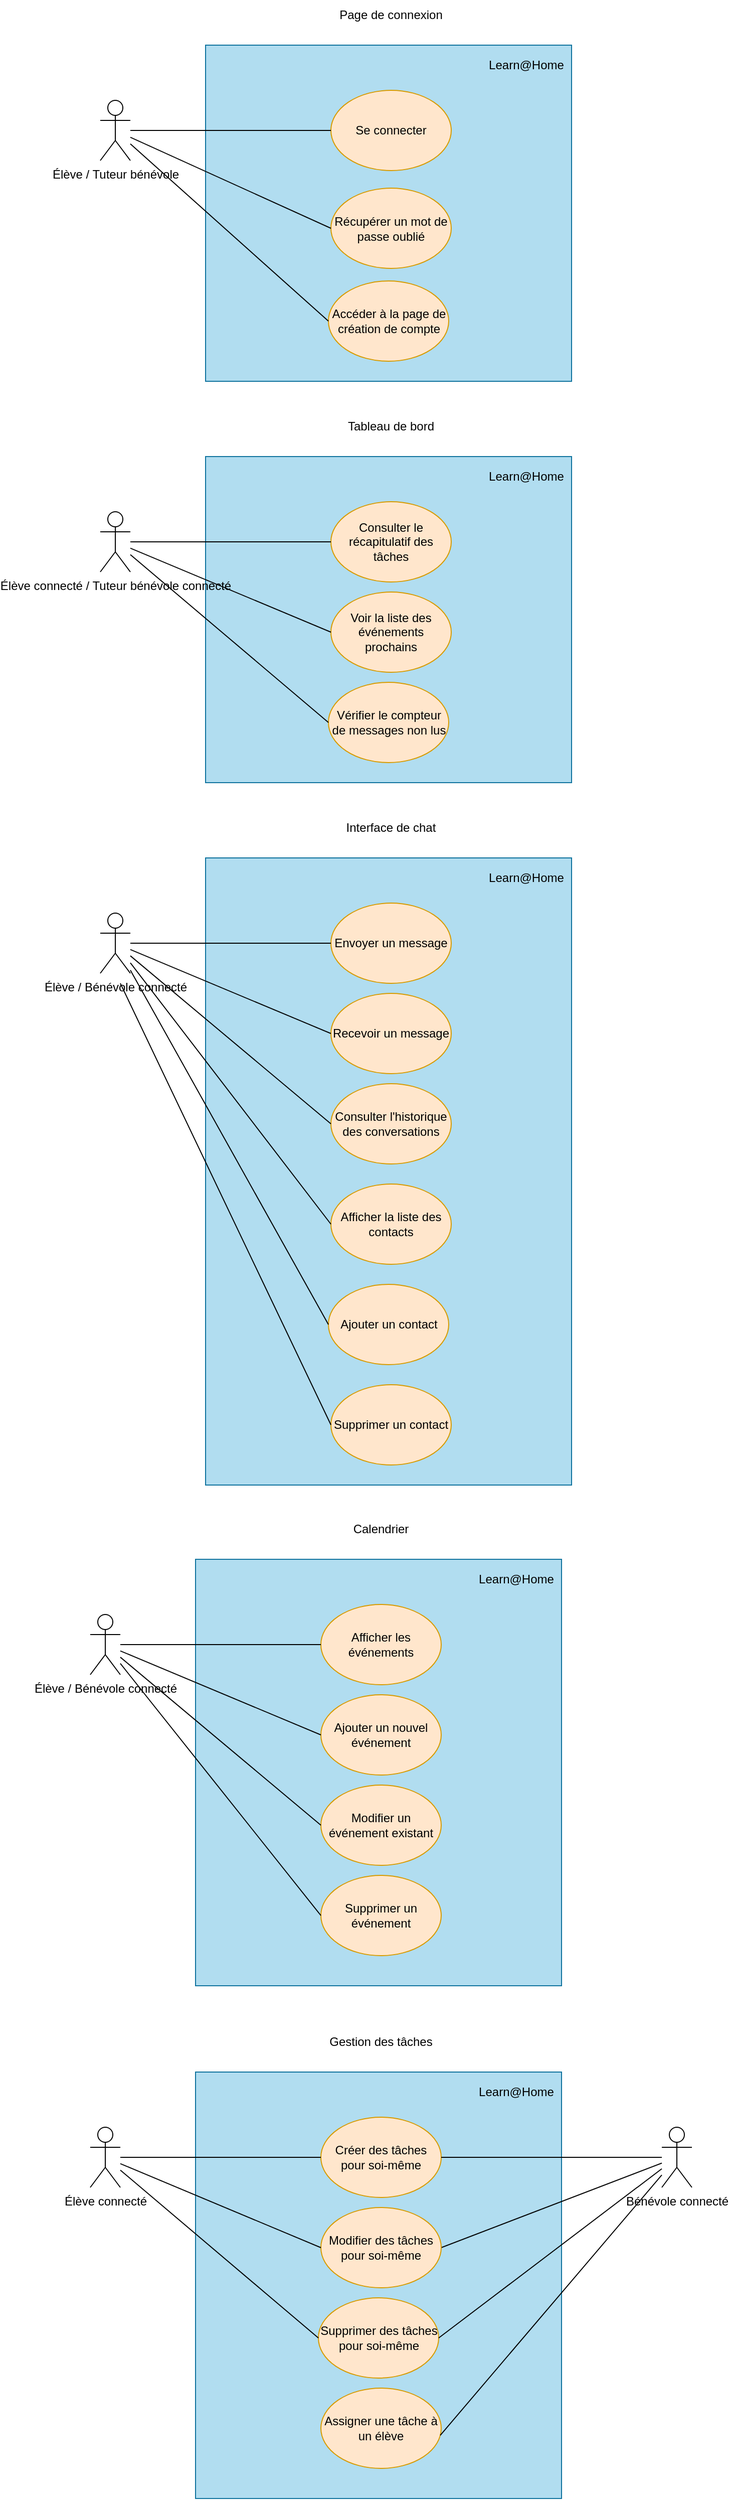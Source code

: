 <mxfile version="22.1.5" type="device">
  <diagram name="Page-1" id="TCXG8kt9jO7nPh4IIfs6">
    <mxGraphModel dx="1434" dy="754" grid="1" gridSize="10" guides="1" tooltips="1" connect="1" arrows="1" fold="1" page="1" pageScale="1" pageWidth="827" pageHeight="1169" math="0" shadow="0">
      <root>
        <mxCell id="0" />
        <mxCell id="1" parent="0" />
        <mxCell id="gbUrjbz1jKn42aa5ll3R-9" value="" style="rounded=0;whiteSpace=wrap;html=1;fillColor=#b1ddf0;strokeColor=#10739e;fillOpacity=100;noLabel=0;" parent="1" vertex="1">
          <mxGeometry x="215" y="55" width="365" height="335" as="geometry" />
        </mxCell>
        <mxCell id="gbUrjbz1jKn42aa5ll3R-1" value="Élève / Tuteur bénévole" style="shape=umlActor;verticalLabelPosition=bottom;verticalAlign=top;html=1;outlineConnect=0;" parent="1" vertex="1">
          <mxGeometry x="110" y="110" width="30" height="60" as="geometry" />
        </mxCell>
        <mxCell id="gbUrjbz1jKn42aa5ll3R-5" value="Page de connexion" style="text;html=1;strokeColor=none;fillColor=none;align=center;verticalAlign=middle;whiteSpace=wrap;rounded=0;" parent="1" vertex="1">
          <mxGeometry x="325" y="10" width="150" height="30" as="geometry" />
        </mxCell>
        <mxCell id="gbUrjbz1jKn42aa5ll3R-6" value="Se connecter" style="ellipse;whiteSpace=wrap;html=1;fillColor=#ffe6cc;strokeColor=#d79b00;" parent="1" vertex="1">
          <mxGeometry x="340" y="100" width="120" height="80" as="geometry" />
        </mxCell>
        <mxCell id="gbUrjbz1jKn42aa5ll3R-7" value="Récupérer un mot de passe oublié" style="ellipse;whiteSpace=wrap;html=1;fillColor=#ffe6cc;strokeColor=#d79b00;" parent="1" vertex="1">
          <mxGeometry x="340" y="197.5" width="120" height="80" as="geometry" />
        </mxCell>
        <mxCell id="gbUrjbz1jKn42aa5ll3R-8" value="Accéder à la page de création de compte" style="ellipse;whiteSpace=wrap;html=1;fillColor=#ffe6cc;strokeColor=#d79b00;" parent="1" vertex="1">
          <mxGeometry x="337.5" y="290" width="120" height="80" as="geometry" />
        </mxCell>
        <mxCell id="gbUrjbz1jKn42aa5ll3R-10" value="Learn@Home" style="text;html=1;strokeColor=none;fillColor=none;align=center;verticalAlign=middle;whiteSpace=wrap;rounded=0;" parent="1" vertex="1">
          <mxGeometry x="490" y="60" width="90" height="30" as="geometry" />
        </mxCell>
        <mxCell id="gbUrjbz1jKn42aa5ll3R-12" value="" style="endArrow=none;html=1;rounded=0;exitX=0;exitY=0.5;exitDx=0;exitDy=0;" parent="1" source="gbUrjbz1jKn42aa5ll3R-6" target="gbUrjbz1jKn42aa5ll3R-1" edge="1">
          <mxGeometry width="50" height="50" relative="1" as="geometry">
            <mxPoint x="390" y="290" as="sourcePoint" />
            <mxPoint x="180" y="140" as="targetPoint" />
          </mxGeometry>
        </mxCell>
        <mxCell id="gbUrjbz1jKn42aa5ll3R-14" value="" style="endArrow=none;html=1;rounded=0;entryX=0;entryY=0.5;entryDx=0;entryDy=0;" parent="1" source="gbUrjbz1jKn42aa5ll3R-1" target="gbUrjbz1jKn42aa5ll3R-7" edge="1">
          <mxGeometry width="50" height="50" relative="1" as="geometry">
            <mxPoint x="390" y="290" as="sourcePoint" />
            <mxPoint x="440" y="240" as="targetPoint" />
          </mxGeometry>
        </mxCell>
        <mxCell id="gbUrjbz1jKn42aa5ll3R-15" value="" style="endArrow=none;html=1;rounded=0;exitX=0;exitY=0.5;exitDx=0;exitDy=0;" parent="1" source="gbUrjbz1jKn42aa5ll3R-8" target="gbUrjbz1jKn42aa5ll3R-1" edge="1">
          <mxGeometry width="50" height="50" relative="1" as="geometry">
            <mxPoint x="390" y="290" as="sourcePoint" />
            <mxPoint x="440" y="240" as="targetPoint" />
          </mxGeometry>
        </mxCell>
        <mxCell id="gbUrjbz1jKn42aa5ll3R-19" value="" style="rounded=0;whiteSpace=wrap;html=1;fillColor=#b1ddf0;strokeColor=#10739e;fillOpacity=100;noLabel=0;" parent="1" vertex="1">
          <mxGeometry x="215" y="465" width="365" height="325" as="geometry" />
        </mxCell>
        <mxCell id="gbUrjbz1jKn42aa5ll3R-22" value="Tableau de bord" style="text;html=1;strokeColor=none;fillColor=none;align=center;verticalAlign=middle;whiteSpace=wrap;rounded=0;" parent="1" vertex="1">
          <mxGeometry x="325" y="420" width="150" height="30" as="geometry" />
        </mxCell>
        <mxCell id="gbUrjbz1jKn42aa5ll3R-23" value="Consulter le récapitulatif des tâches" style="ellipse;whiteSpace=wrap;html=1;fillColor=#ffe6cc;strokeColor=#d79b00;" parent="1" vertex="1">
          <mxGeometry x="340" y="510" width="120" height="80" as="geometry" />
        </mxCell>
        <mxCell id="gbUrjbz1jKn42aa5ll3R-24" value="Voir la liste des événements prochains" style="ellipse;whiteSpace=wrap;html=1;fillColor=#ffe6cc;strokeColor=#d79b00;" parent="1" vertex="1">
          <mxGeometry x="340" y="600" width="120" height="80" as="geometry" />
        </mxCell>
        <mxCell id="gbUrjbz1jKn42aa5ll3R-25" value="Vérifier le compteur de messages non lus" style="ellipse;whiteSpace=wrap;html=1;fillColor=#ffe6cc;strokeColor=#d79b00;" parent="1" vertex="1">
          <mxGeometry x="337.5" y="690" width="120" height="80" as="geometry" />
        </mxCell>
        <mxCell id="gbUrjbz1jKn42aa5ll3R-26" value="Learn@Home" style="text;html=1;strokeColor=none;fillColor=none;align=center;verticalAlign=middle;whiteSpace=wrap;rounded=0;" parent="1" vertex="1">
          <mxGeometry x="490" y="470" width="90" height="30" as="geometry" />
        </mxCell>
        <mxCell id="gbUrjbz1jKn42aa5ll3R-27" value="" style="endArrow=none;html=1;rounded=0;exitX=0;exitY=0.5;exitDx=0;exitDy=0;" parent="1" source="gbUrjbz1jKn42aa5ll3R-23" target="gbUrjbz1jKn42aa5ll3R-20" edge="1">
          <mxGeometry width="50" height="50" relative="1" as="geometry">
            <mxPoint x="390" y="700" as="sourcePoint" />
            <mxPoint x="180" y="550" as="targetPoint" />
          </mxGeometry>
        </mxCell>
        <mxCell id="gbUrjbz1jKn42aa5ll3R-28" value="" style="endArrow=none;html=1;rounded=0;entryX=0;entryY=0.5;entryDx=0;entryDy=0;" parent="1" source="gbUrjbz1jKn42aa5ll3R-20" target="gbUrjbz1jKn42aa5ll3R-24" edge="1">
          <mxGeometry width="50" height="50" relative="1" as="geometry">
            <mxPoint x="390" y="700" as="sourcePoint" />
            <mxPoint x="440" y="650" as="targetPoint" />
          </mxGeometry>
        </mxCell>
        <mxCell id="gbUrjbz1jKn42aa5ll3R-29" value="" style="endArrow=none;html=1;rounded=0;exitX=0;exitY=0.5;exitDx=0;exitDy=0;" parent="1" source="gbUrjbz1jKn42aa5ll3R-25" target="gbUrjbz1jKn42aa5ll3R-20" edge="1">
          <mxGeometry width="50" height="50" relative="1" as="geometry">
            <mxPoint x="390" y="700" as="sourcePoint" />
            <mxPoint x="440" y="650" as="targetPoint" />
          </mxGeometry>
        </mxCell>
        <mxCell id="gbUrjbz1jKn42aa5ll3R-20" value="&lt;div&gt;Élève connecté / Tuteur bénévole connecté&lt;br&gt;&lt;/div&gt;" style="shape=umlActor;verticalLabelPosition=bottom;verticalAlign=top;html=1;outlineConnect=0;" parent="1" vertex="1">
          <mxGeometry x="110" y="520" width="30" height="60" as="geometry" />
        </mxCell>
        <mxCell id="gbUrjbz1jKn42aa5ll3R-33" value="" style="rounded=0;whiteSpace=wrap;html=1;fillColor=#b1ddf0;strokeColor=#10739e;fillOpacity=100;noLabel=0;" parent="1" vertex="1">
          <mxGeometry x="215" y="865" width="365" height="625" as="geometry" />
        </mxCell>
        <mxCell id="gbUrjbz1jKn42aa5ll3R-34" value="Interface de chat" style="text;html=1;strokeColor=none;fillColor=none;align=center;verticalAlign=middle;whiteSpace=wrap;rounded=0;" parent="1" vertex="1">
          <mxGeometry x="325" y="820" width="150" height="30" as="geometry" />
        </mxCell>
        <mxCell id="gbUrjbz1jKn42aa5ll3R-35" value="Envoyer un message" style="ellipse;whiteSpace=wrap;html=1;fillColor=#ffe6cc;strokeColor=#d79b00;" parent="1" vertex="1">
          <mxGeometry x="340" y="910" width="120" height="80" as="geometry" />
        </mxCell>
        <mxCell id="gbUrjbz1jKn42aa5ll3R-36" value="Recevoir un message" style="ellipse;whiteSpace=wrap;html=1;fillColor=#ffe6cc;strokeColor=#d79b00;" parent="1" vertex="1">
          <mxGeometry x="340" y="1000" width="120" height="80" as="geometry" />
        </mxCell>
        <mxCell id="gbUrjbz1jKn42aa5ll3R-37" value="Consulter l&#39;historique des conversations" style="ellipse;whiteSpace=wrap;html=1;fillColor=#ffe6cc;strokeColor=#d79b00;" parent="1" vertex="1">
          <mxGeometry x="340" y="1090" width="120" height="80" as="geometry" />
        </mxCell>
        <mxCell id="gbUrjbz1jKn42aa5ll3R-38" value="Learn@Home" style="text;html=1;strokeColor=none;fillColor=none;align=center;verticalAlign=middle;whiteSpace=wrap;rounded=0;" parent="1" vertex="1">
          <mxGeometry x="490" y="870" width="90" height="30" as="geometry" />
        </mxCell>
        <mxCell id="gbUrjbz1jKn42aa5ll3R-39" value="" style="endArrow=none;html=1;rounded=0;exitX=0;exitY=0.5;exitDx=0;exitDy=0;" parent="1" source="gbUrjbz1jKn42aa5ll3R-35" target="gbUrjbz1jKn42aa5ll3R-42" edge="1">
          <mxGeometry width="50" height="50" relative="1" as="geometry">
            <mxPoint x="390" y="1100" as="sourcePoint" />
            <mxPoint x="180" y="950" as="targetPoint" />
          </mxGeometry>
        </mxCell>
        <mxCell id="gbUrjbz1jKn42aa5ll3R-40" value="" style="endArrow=none;html=1;rounded=0;entryX=0;entryY=0.5;entryDx=0;entryDy=0;" parent="1" source="gbUrjbz1jKn42aa5ll3R-42" target="gbUrjbz1jKn42aa5ll3R-36" edge="1">
          <mxGeometry width="50" height="50" relative="1" as="geometry">
            <mxPoint x="390" y="1100" as="sourcePoint" />
            <mxPoint x="440" y="1050" as="targetPoint" />
          </mxGeometry>
        </mxCell>
        <mxCell id="gbUrjbz1jKn42aa5ll3R-41" value="" style="endArrow=none;html=1;rounded=0;exitX=0;exitY=0.5;exitDx=0;exitDy=0;" parent="1" source="gbUrjbz1jKn42aa5ll3R-37" target="gbUrjbz1jKn42aa5ll3R-42" edge="1">
          <mxGeometry width="50" height="50" relative="1" as="geometry">
            <mxPoint x="390" y="1100" as="sourcePoint" />
            <mxPoint x="440" y="1050" as="targetPoint" />
          </mxGeometry>
        </mxCell>
        <mxCell id="gbUrjbz1jKn42aa5ll3R-42" value="&lt;div&gt;Élève / Bénévole connecté&lt;br&gt;&lt;/div&gt;" style="shape=umlActor;verticalLabelPosition=bottom;verticalAlign=top;html=1;outlineConnect=0;" parent="1" vertex="1">
          <mxGeometry x="110" y="920" width="30" height="60" as="geometry" />
        </mxCell>
        <mxCell id="gbUrjbz1jKn42aa5ll3R-43" value="Ajouter un contact" style="ellipse;whiteSpace=wrap;html=1;fillColor=#ffe6cc;strokeColor=#d79b00;" parent="1" vertex="1">
          <mxGeometry x="337.5" y="1290" width="120" height="80" as="geometry" />
        </mxCell>
        <mxCell id="gbUrjbz1jKn42aa5ll3R-45" value="" style="endArrow=none;html=1;rounded=0;exitX=0;exitY=0.5;exitDx=0;exitDy=0;" parent="1" source="gbUrjbz1jKn42aa5ll3R-43" target="gbUrjbz1jKn42aa5ll3R-42" edge="1">
          <mxGeometry width="50" height="50" relative="1" as="geometry">
            <mxPoint x="325" y="1304" as="sourcePoint" />
            <mxPoint x="125" y="1090" as="targetPoint" />
          </mxGeometry>
        </mxCell>
        <mxCell id="gbUrjbz1jKn42aa5ll3R-46" value="Supprimer un contact" style="ellipse;whiteSpace=wrap;html=1;fillColor=#ffe6cc;strokeColor=#d79b00;" parent="1" vertex="1">
          <mxGeometry x="340" y="1390" width="120" height="80" as="geometry" />
        </mxCell>
        <mxCell id="gbUrjbz1jKn42aa5ll3R-47" value="" style="endArrow=none;html=1;rounded=0;exitX=0;exitY=0.5;exitDx=0;exitDy=0;" parent="1" source="gbUrjbz1jKn42aa5ll3R-46" edge="1">
          <mxGeometry width="50" height="50" relative="1" as="geometry">
            <mxPoint x="320" y="1310" as="sourcePoint" />
            <mxPoint x="130" y="990" as="targetPoint" />
          </mxGeometry>
        </mxCell>
        <mxCell id="gbUrjbz1jKn42aa5ll3R-48" value="" style="rounded=0;whiteSpace=wrap;html=1;fillColor=#b1ddf0;strokeColor=#10739e;fillOpacity=100;noLabel=0;" parent="1" vertex="1">
          <mxGeometry x="205" y="1564" width="365" height="425" as="geometry" />
        </mxCell>
        <mxCell id="gbUrjbz1jKn42aa5ll3R-49" value="Calendrier" style="text;html=1;strokeColor=none;fillColor=none;align=center;verticalAlign=middle;whiteSpace=wrap;rounded=0;" parent="1" vertex="1">
          <mxGeometry x="315" y="1519" width="150" height="30" as="geometry" />
        </mxCell>
        <mxCell id="gbUrjbz1jKn42aa5ll3R-50" value="Afficher les événements" style="ellipse;whiteSpace=wrap;html=1;fillColor=#ffe6cc;strokeColor=#d79b00;" parent="1" vertex="1">
          <mxGeometry x="330" y="1609" width="120" height="80" as="geometry" />
        </mxCell>
        <mxCell id="gbUrjbz1jKn42aa5ll3R-51" value="Ajouter un nouvel événement" style="ellipse;whiteSpace=wrap;html=1;fillColor=#ffe6cc;strokeColor=#d79b00;" parent="1" vertex="1">
          <mxGeometry x="330" y="1699" width="120" height="80" as="geometry" />
        </mxCell>
        <mxCell id="gbUrjbz1jKn42aa5ll3R-52" value="Modifier un événement existant" style="ellipse;whiteSpace=wrap;html=1;fillColor=#ffe6cc;strokeColor=#d79b00;" parent="1" vertex="1">
          <mxGeometry x="330" y="1789" width="120" height="80" as="geometry" />
        </mxCell>
        <mxCell id="gbUrjbz1jKn42aa5ll3R-53" value="Learn@Home" style="text;html=1;strokeColor=none;fillColor=none;align=center;verticalAlign=middle;whiteSpace=wrap;rounded=0;" parent="1" vertex="1">
          <mxGeometry x="480" y="1569" width="90" height="30" as="geometry" />
        </mxCell>
        <mxCell id="gbUrjbz1jKn42aa5ll3R-54" value="" style="endArrow=none;html=1;rounded=0;exitX=0;exitY=0.5;exitDx=0;exitDy=0;" parent="1" source="gbUrjbz1jKn42aa5ll3R-50" target="gbUrjbz1jKn42aa5ll3R-57" edge="1">
          <mxGeometry width="50" height="50" relative="1" as="geometry">
            <mxPoint x="380" y="1799" as="sourcePoint" />
            <mxPoint x="170" y="1649" as="targetPoint" />
          </mxGeometry>
        </mxCell>
        <mxCell id="gbUrjbz1jKn42aa5ll3R-55" value="" style="endArrow=none;html=1;rounded=0;entryX=0;entryY=0.5;entryDx=0;entryDy=0;" parent="1" source="gbUrjbz1jKn42aa5ll3R-57" target="gbUrjbz1jKn42aa5ll3R-51" edge="1">
          <mxGeometry width="50" height="50" relative="1" as="geometry">
            <mxPoint x="380" y="1799" as="sourcePoint" />
            <mxPoint x="430" y="1749" as="targetPoint" />
          </mxGeometry>
        </mxCell>
        <mxCell id="gbUrjbz1jKn42aa5ll3R-56" value="" style="endArrow=none;html=1;rounded=0;exitX=0;exitY=0.5;exitDx=0;exitDy=0;" parent="1" source="gbUrjbz1jKn42aa5ll3R-52" target="gbUrjbz1jKn42aa5ll3R-57" edge="1">
          <mxGeometry width="50" height="50" relative="1" as="geometry">
            <mxPoint x="380" y="1799" as="sourcePoint" />
            <mxPoint x="430" y="1749" as="targetPoint" />
          </mxGeometry>
        </mxCell>
        <mxCell id="gbUrjbz1jKn42aa5ll3R-57" value="&lt;div&gt;Élève / Bénévole connecté&lt;br&gt;&lt;/div&gt;" style="shape=umlActor;verticalLabelPosition=bottom;verticalAlign=top;html=1;outlineConnect=0;" parent="1" vertex="1">
          <mxGeometry x="100" y="1619" width="30" height="60" as="geometry" />
        </mxCell>
        <mxCell id="gbUrjbz1jKn42aa5ll3R-58" value="Supprimer un événement" style="ellipse;whiteSpace=wrap;html=1;fillColor=#ffe6cc;strokeColor=#d79b00;" parent="1" vertex="1">
          <mxGeometry x="330" y="1879" width="120" height="80" as="geometry" />
        </mxCell>
        <mxCell id="gbUrjbz1jKn42aa5ll3R-59" value="" style="endArrow=none;html=1;rounded=0;exitX=0;exitY=0.5;exitDx=0;exitDy=0;" parent="1" source="gbUrjbz1jKn42aa5ll3R-58" target="gbUrjbz1jKn42aa5ll3R-57" edge="1">
          <mxGeometry width="50" height="50" relative="1" as="geometry">
            <mxPoint x="315" y="2003" as="sourcePoint" />
            <mxPoint x="115" y="1789" as="targetPoint" />
          </mxGeometry>
        </mxCell>
        <mxCell id="gbUrjbz1jKn42aa5ll3R-62" value="" style="rounded=0;whiteSpace=wrap;html=1;fillColor=#b1ddf0;strokeColor=#10739e;fillOpacity=100;noLabel=0;" parent="1" vertex="1">
          <mxGeometry x="205" y="2075" width="365" height="425" as="geometry" />
        </mxCell>
        <mxCell id="gbUrjbz1jKn42aa5ll3R-63" value="Gestion des tâches" style="text;html=1;strokeColor=none;fillColor=none;align=center;verticalAlign=middle;whiteSpace=wrap;rounded=0;" parent="1" vertex="1">
          <mxGeometry x="315" y="2030" width="150" height="30" as="geometry" />
        </mxCell>
        <mxCell id="gbUrjbz1jKn42aa5ll3R-64" value="Créer des tâches pour soi-même" style="ellipse;whiteSpace=wrap;html=1;fillColor=#ffe6cc;strokeColor=#d79b00;" parent="1" vertex="1">
          <mxGeometry x="330" y="2120" width="120" height="80" as="geometry" />
        </mxCell>
        <mxCell id="gbUrjbz1jKn42aa5ll3R-65" value="Assigner une tâche à un élève" style="ellipse;whiteSpace=wrap;html=1;fillColor=#ffe6cc;strokeColor=#d79b00;" parent="1" vertex="1">
          <mxGeometry x="330" y="2390" width="120" height="80" as="geometry" />
        </mxCell>
        <mxCell id="gbUrjbz1jKn42aa5ll3R-67" value="Learn@Home" style="text;html=1;strokeColor=none;fillColor=none;align=center;verticalAlign=middle;whiteSpace=wrap;rounded=0;" parent="1" vertex="1">
          <mxGeometry x="480" y="2080" width="90" height="30" as="geometry" />
        </mxCell>
        <mxCell id="gbUrjbz1jKn42aa5ll3R-68" value="" style="endArrow=none;html=1;rounded=0;exitX=0;exitY=0.5;exitDx=0;exitDy=0;" parent="1" source="gbUrjbz1jKn42aa5ll3R-64" target="gbUrjbz1jKn42aa5ll3R-71" edge="1">
          <mxGeometry width="50" height="50" relative="1" as="geometry">
            <mxPoint x="380" y="2310" as="sourcePoint" />
            <mxPoint x="170" y="2160" as="targetPoint" />
          </mxGeometry>
        </mxCell>
        <mxCell id="gbUrjbz1jKn42aa5ll3R-69" value="" style="endArrow=none;html=1;rounded=0;entryX=1;entryY=0.5;entryDx=0;entryDy=0;" parent="1" source="gbUrjbz1jKn42aa5ll3R-74" target="gbUrjbz1jKn42aa5ll3R-77" edge="1">
          <mxGeometry width="50" height="50" relative="1" as="geometry">
            <mxPoint x="170" y="2290" as="sourcePoint" />
            <mxPoint x="430" y="2260" as="targetPoint" />
          </mxGeometry>
        </mxCell>
        <mxCell id="gbUrjbz1jKn42aa5ll3R-71" value="&lt;div&gt;Élève connecté&lt;br&gt;&lt;/div&gt;" style="shape=umlActor;verticalLabelPosition=bottom;verticalAlign=top;html=1;outlineConnect=0;" parent="1" vertex="1">
          <mxGeometry x="100" y="2130" width="30" height="60" as="geometry" />
        </mxCell>
        <mxCell id="gbUrjbz1jKn42aa5ll3R-74" value="&lt;div&gt;Bénévole connecté&lt;br&gt;&lt;/div&gt;" style="shape=umlActor;verticalLabelPosition=bottom;verticalAlign=top;html=1;outlineConnect=0;" parent="1" vertex="1">
          <mxGeometry x="670" y="2130" width="30" height="60" as="geometry" />
        </mxCell>
        <mxCell id="gbUrjbz1jKn42aa5ll3R-75" value="" style="endArrow=none;html=1;rounded=0;entryX=1;entryY=0.5;entryDx=0;entryDy=0;" parent="1" source="gbUrjbz1jKn42aa5ll3R-74" target="gbUrjbz1jKn42aa5ll3R-64" edge="1">
          <mxGeometry width="50" height="50" relative="1" as="geometry">
            <mxPoint x="140" y="2279" as="sourcePoint" />
            <mxPoint x="340" y="2260" as="targetPoint" />
          </mxGeometry>
        </mxCell>
        <mxCell id="gbUrjbz1jKn42aa5ll3R-77" value="Modifier des tâches pour soi-même" style="ellipse;whiteSpace=wrap;html=1;fillColor=#ffe6cc;strokeColor=#d79b00;" parent="1" vertex="1">
          <mxGeometry x="330" y="2210" width="120" height="80" as="geometry" />
        </mxCell>
        <mxCell id="gbUrjbz1jKn42aa5ll3R-78" value="Supprimer des tâches pour soi-même" style="ellipse;whiteSpace=wrap;html=1;fillColor=#ffe6cc;strokeColor=#d79b00;" parent="1" vertex="1">
          <mxGeometry x="327.5" y="2300" width="120" height="80" as="geometry" />
        </mxCell>
        <mxCell id="gbUrjbz1jKn42aa5ll3R-81" value="" style="endArrow=none;html=1;rounded=0;exitX=0;exitY=0.5;exitDx=0;exitDy=0;" parent="1" source="gbUrjbz1jKn42aa5ll3R-77" target="gbUrjbz1jKn42aa5ll3R-71" edge="1">
          <mxGeometry width="50" height="50" relative="1" as="geometry">
            <mxPoint x="340" y="2170" as="sourcePoint" />
            <mxPoint x="140" y="2170" as="targetPoint" />
          </mxGeometry>
        </mxCell>
        <mxCell id="gbUrjbz1jKn42aa5ll3R-82" value="" style="endArrow=none;html=1;rounded=0;exitX=0;exitY=0.5;exitDx=0;exitDy=0;" parent="1" source="gbUrjbz1jKn42aa5ll3R-78" target="gbUrjbz1jKn42aa5ll3R-71" edge="1">
          <mxGeometry width="50" height="50" relative="1" as="geometry">
            <mxPoint x="340" y="2260" as="sourcePoint" />
            <mxPoint x="140" y="2176" as="targetPoint" />
          </mxGeometry>
        </mxCell>
        <mxCell id="gbUrjbz1jKn42aa5ll3R-83" value="" style="endArrow=none;html=1;rounded=0;entryX=1;entryY=0.5;entryDx=0;entryDy=0;" parent="1" source="gbUrjbz1jKn42aa5ll3R-74" target="gbUrjbz1jKn42aa5ll3R-78" edge="1">
          <mxGeometry width="50" height="50" relative="1" as="geometry">
            <mxPoint x="680" y="2176" as="sourcePoint" />
            <mxPoint x="460" y="2260" as="targetPoint" />
          </mxGeometry>
        </mxCell>
        <mxCell id="gbUrjbz1jKn42aa5ll3R-84" value="" style="endArrow=none;html=1;rounded=0;entryX=0.992;entryY=0.588;entryDx=0;entryDy=0;entryPerimeter=0;" parent="1" source="gbUrjbz1jKn42aa5ll3R-74" target="gbUrjbz1jKn42aa5ll3R-65" edge="1">
          <mxGeometry width="50" height="50" relative="1" as="geometry">
            <mxPoint x="700" y="2260" as="sourcePoint" />
            <mxPoint x="478" y="2429" as="targetPoint" />
          </mxGeometry>
        </mxCell>
        <mxCell id="gbUrjbz1jKn42aa5ll3R-87" value="Afficher la liste des contacts" style="ellipse;whiteSpace=wrap;html=1;fillColor=#ffe6cc;strokeColor=#d79b00;" parent="1" vertex="1">
          <mxGeometry x="340" y="1190" width="120" height="80" as="geometry" />
        </mxCell>
        <mxCell id="gbUrjbz1jKn42aa5ll3R-88" value="" style="endArrow=none;html=1;rounded=0;exitX=0;exitY=0.5;exitDx=0;exitDy=0;" parent="1" source="gbUrjbz1jKn42aa5ll3R-87" target="gbUrjbz1jKn42aa5ll3R-42" edge="1">
          <mxGeometry width="50" height="50" relative="1" as="geometry">
            <mxPoint x="348" y="1340" as="sourcePoint" />
            <mxPoint x="150" y="987" as="targetPoint" />
          </mxGeometry>
        </mxCell>
      </root>
    </mxGraphModel>
  </diagram>
</mxfile>
